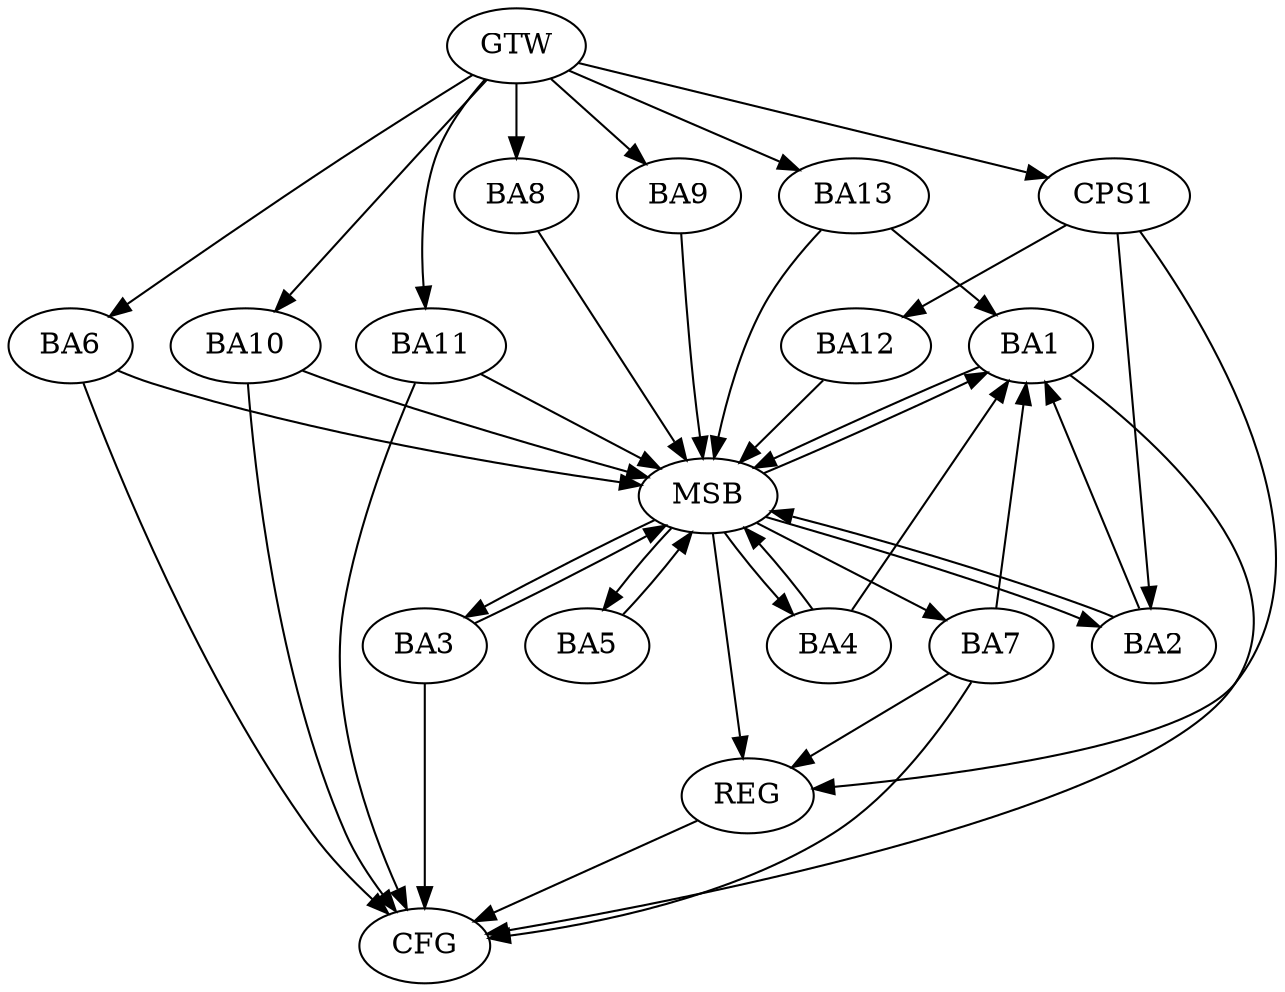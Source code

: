 strict digraph G {
  BA1 [ label="BA1" ];
  BA2 [ label="BA2" ];
  BA3 [ label="BA3" ];
  BA4 [ label="BA4" ];
  BA5 [ label="BA5" ];
  BA6 [ label="BA6" ];
  BA7 [ label="BA7" ];
  BA8 [ label="BA8" ];
  BA9 [ label="BA9" ];
  BA10 [ label="BA10" ];
  BA11 [ label="BA11" ];
  BA12 [ label="BA12" ];
  BA13 [ label="BA13" ];
  CPS1 [ label="CPS1" ];
  GTW [ label="GTW" ];
  REG [ label="REG" ];
  MSB [ label="MSB" ];
  CFG [ label="CFG" ];
  BA7 -> BA1;
  CPS1 -> BA12;
  CPS1 -> BA2;
  GTW -> BA6;
  GTW -> BA8;
  GTW -> BA9;
  GTW -> BA10;
  GTW -> BA11;
  GTW -> BA13;
  GTW -> CPS1;
  BA7 -> REG;
  CPS1 -> REG;
  BA1 -> MSB;
  MSB -> BA2;
  MSB -> REG;
  BA2 -> MSB;
  MSB -> BA1;
  BA3 -> MSB;
  BA4 -> MSB;
  BA5 -> MSB;
  BA6 -> MSB;
  MSB -> BA5;
  BA8 -> MSB;
  MSB -> BA4;
  BA9 -> MSB;
  MSB -> BA7;
  BA10 -> MSB;
  MSB -> BA3;
  BA11 -> MSB;
  BA12 -> MSB;
  BA13 -> MSB;
  BA6 -> CFG;
  BA1 -> CFG;
  BA3 -> CFG;
  BA11 -> CFG;
  BA10 -> CFG;
  BA7 -> CFG;
  REG -> CFG;
  BA2 -> BA1;
  BA4 -> BA1;
  BA13 -> BA1;
}
